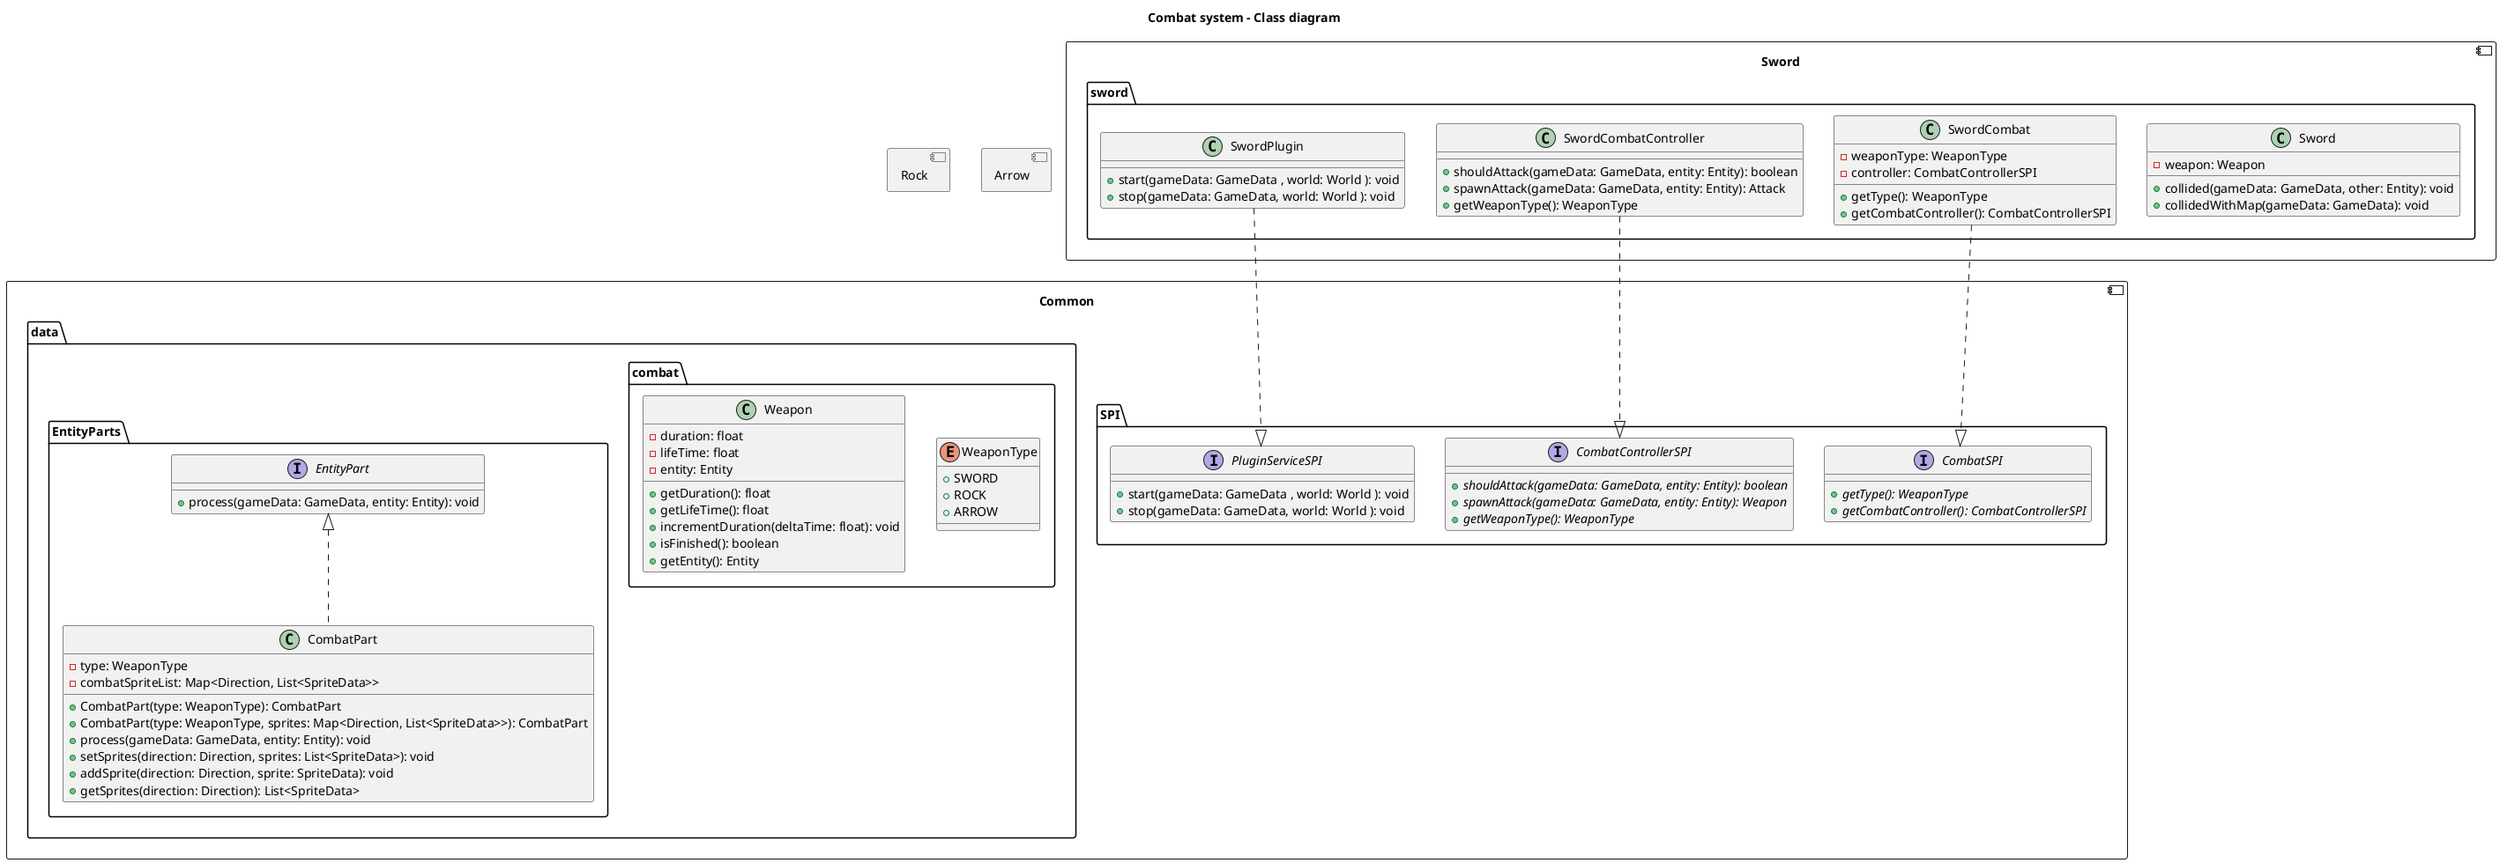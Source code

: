 @startuml Class diagram

title Combat system - Class diagram



component "Common" {
    package SPI {
        interface CombatSPI {
            + {abstract} getType(): WeaponType
            + {abstract} getCombatController(): CombatControllerSPI
        }

        interface CombatControllerSPI {
            + {abstract} shouldAttack(gameData: GameData, entity: Entity): boolean
            + {abstract} spawnAttack(gameData: GameData, entity: Entity): Weapon
            + {abstract} getWeaponType(): WeaponType
        }

        interface PluginServiceSPI {
            +  start(gameData: GameData , world: World ): void
            +  stop(gameData: GameData, world: World ): void
        }
    }

    package data.combat {
        enum WeaponType {
            + SWORD
            + ROCK
            + ARROW
        }

        class Weapon {
            - duration: float
            - lifeTime: float
            - entity: Entity

            + getDuration(): float
            + getLifeTime(): float
            + incrementDuration(deltaTime: float): void
            + isFinished(): boolean
            + getEntity(): Entity
        }
    }

    package data.EntityParts {
        interface EntityPart {
            + process(gameData: GameData, entity: Entity): void
        }

        class CombatPart implements EntityPart {
            - type: WeaponType
            - combatSpriteList: Map<Direction, List<SpriteData>>

            + CombatPart(type: WeaponType): CombatPart
            + CombatPart(type: WeaponType, sprites: Map<Direction, List<SpriteData>>): CombatPart
            + process(gameData: GameData, entity: Entity): void
            + setSprites(direction: Direction, sprites: List<SpriteData>): void
            + addSprite(direction: Direction, sprite: SpriteData): void
            + getSprites(direction: Direction): List<SpriteData>
        }
    }
}

component "Sword" {
    package "sword" {
        class Sword {
            - weapon: Weapon
            + collided(gameData: GameData, other: Entity): void
            + collidedWithMap(gameData: GameData): void
        }

        class SwordPlugin {
            +  start(gameData: GameData , world: World ): void
            +  stop(gameData: GameData, world: World ): void
        }

        class SwordCombat {
            - weaponType: WeaponType
            - controller: CombatControllerSPI
            + getType(): WeaponType
            + getCombatController(): CombatControllerSPI
        }

        class SwordCombatController{
            + shouldAttack(gameData: GameData, entity: Entity): boolean
            + spawnAttack(gameData: GameData, entity: Entity): Attack
            + getWeaponType(): WeaponType
        }

    }

}
SwordPlugin ..|> PluginServiceSPI
SwordCombat ..|> CombatSPI
SwordCombatController ..|> CombatControllerSPI


component "Rock" {
}

component "Arrow" {
}


@enduml
